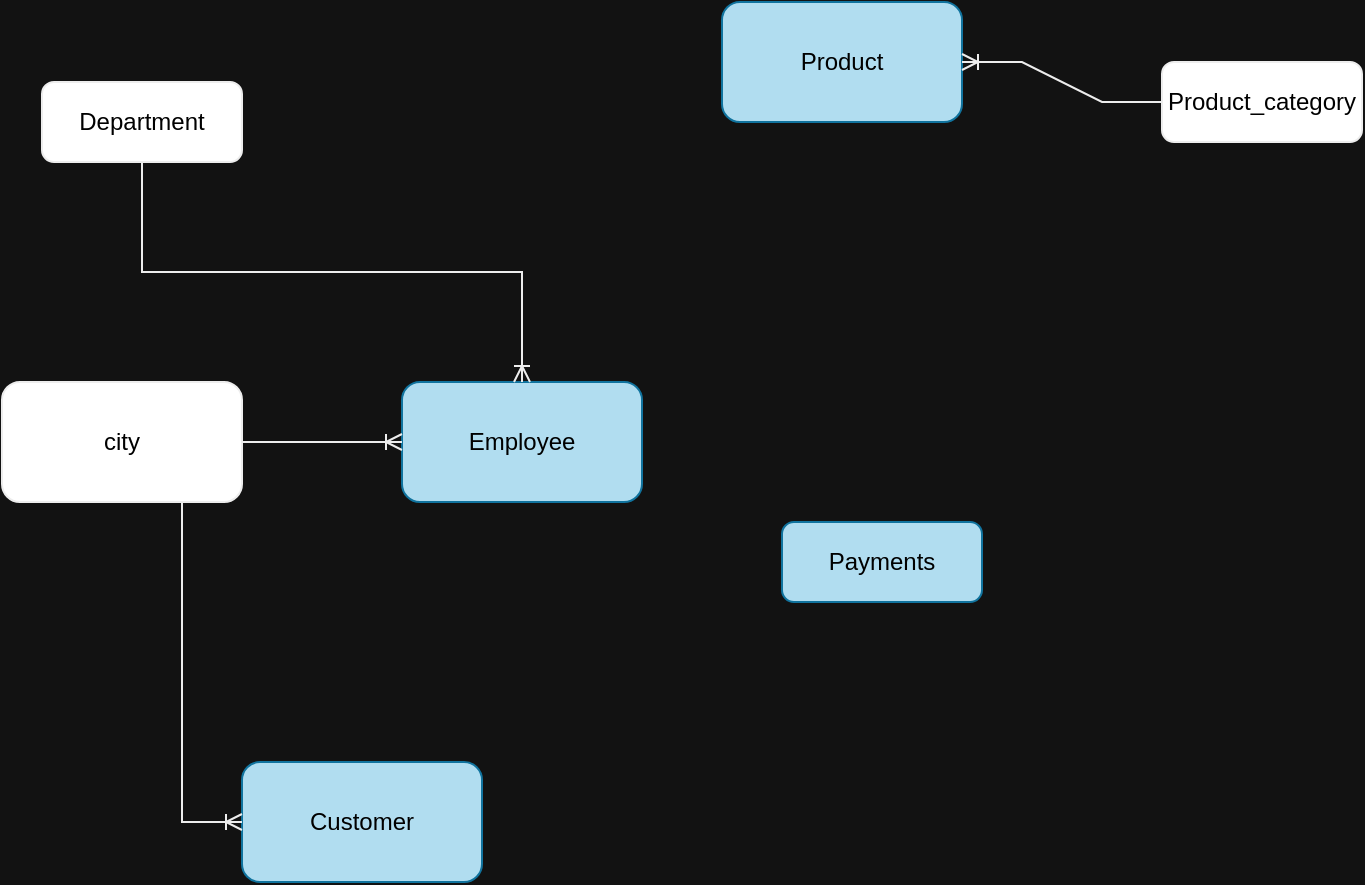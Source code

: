 <mxfile version="24.6.4" type="github">
  <diagram name="Page-1" id="J3tsaxY315ltOvU5XpqN">
    <mxGraphModel dx="1050" dy="557" grid="1" gridSize="10" guides="1" tooltips="1" connect="1" arrows="1" fold="1" page="1" pageScale="1" pageWidth="850" pageHeight="1100" background="#121212" math="0" shadow="0">
      <root>
        <mxCell id="0" />
        <mxCell id="1" parent="0" />
        <mxCell id="ojTp6sma9vRzEDrgU251-1" value="Employee" style="rounded=1;whiteSpace=wrap;html=1;glass=0;shadow=0;strokeColor=#10739e;fillColor=#b1ddf0;" vertex="1" parent="1">
          <mxGeometry x="240" y="280" width="120" height="60" as="geometry" />
        </mxCell>
        <mxCell id="ojTp6sma9vRzEDrgU251-2" value="Product" style="rounded=1;whiteSpace=wrap;html=1;glass=0;shadow=0;strokeColor=#10739e;fillColor=#b1ddf0;" vertex="1" parent="1">
          <mxGeometry x="400" y="90" width="120" height="60" as="geometry" />
        </mxCell>
        <mxCell id="ojTp6sma9vRzEDrgU251-3" value="Customer" style="rounded=1;whiteSpace=wrap;html=1;glass=0;shadow=0;strokeColor=#10739e;fillColor=#b1ddf0;" vertex="1" parent="1">
          <mxGeometry x="160" y="470" width="120" height="60" as="geometry" />
        </mxCell>
        <mxCell id="ojTp6sma9vRzEDrgU251-4" value="city" style="rounded=1;whiteSpace=wrap;html=1;glass=0;shadow=0;strokeColor=#EDEDED;" vertex="1" parent="1">
          <mxGeometry x="40" y="280" width="120" height="60" as="geometry" />
        </mxCell>
        <mxCell id="ojTp6sma9vRzEDrgU251-5" value="" style="edgeStyle=entityRelationEdgeStyle;fontSize=12;html=1;endArrow=ERoneToMany;rounded=0;exitX=1;exitY=0.5;exitDx=0;exitDy=0;strokeColor=#EDEDED;" edge="1" parent="1" source="ojTp6sma9vRzEDrgU251-4" target="ojTp6sma9vRzEDrgU251-1">
          <mxGeometry width="100" height="100" relative="1" as="geometry">
            <mxPoint x="370" y="380" as="sourcePoint" />
            <mxPoint x="470" y="280" as="targetPoint" />
          </mxGeometry>
        </mxCell>
        <mxCell id="ojTp6sma9vRzEDrgU251-7" value="" style="edgeStyle=entityRelationEdgeStyle;fontSize=12;html=1;endArrow=ERoneToMany;rounded=0;strokeColor=#EDEDED;align=center;verticalAlign=middle;fontFamily=Helvetica;fontColor=default;labelBackgroundColor=default;exitX=0.5;exitY=1;exitDx=0;exitDy=0;entryX=0;entryY=0.5;entryDx=0;entryDy=0;" edge="1" parent="1" source="ojTp6sma9vRzEDrgU251-4" target="ojTp6sma9vRzEDrgU251-3">
          <mxGeometry width="100" height="100" relative="1" as="geometry">
            <mxPoint x="370" y="380" as="sourcePoint" />
            <mxPoint x="470" y="280" as="targetPoint" />
          </mxGeometry>
        </mxCell>
        <mxCell id="ojTp6sma9vRzEDrgU251-9" value="Product_category" style="whiteSpace=wrap;html=1;align=center;rounded=1;shadow=0;glass=0;strokeColor=#EDEDED;verticalAlign=middle;fontFamily=Helvetica;fontSize=12;fontColor=default;fillColor=default;" vertex="1" parent="1">
          <mxGeometry x="620" y="120" width="100" height="40" as="geometry" />
        </mxCell>
        <mxCell id="ojTp6sma9vRzEDrgU251-11" value="" style="edgeStyle=entityRelationEdgeStyle;fontSize=12;html=1;endArrow=ERoneToMany;rounded=0;strokeColor=#EDEDED;align=center;verticalAlign=middle;fontFamily=Helvetica;fontColor=default;labelBackgroundColor=default;exitX=0;exitY=0.5;exitDx=0;exitDy=0;entryX=1;entryY=0.5;entryDx=0;entryDy=0;" edge="1" parent="1" source="ojTp6sma9vRzEDrgU251-9" target="ojTp6sma9vRzEDrgU251-2">
          <mxGeometry width="100" height="100" relative="1" as="geometry">
            <mxPoint x="430" y="370" as="sourcePoint" />
            <mxPoint x="530" y="270" as="targetPoint" />
          </mxGeometry>
        </mxCell>
        <mxCell id="ojTp6sma9vRzEDrgU251-12" value="Payments" style="whiteSpace=wrap;html=1;align=center;rounded=1;shadow=0;glass=0;strokeColor=#10739e;verticalAlign=middle;fontFamily=Helvetica;fontSize=12;fillColor=#b1ddf0;" vertex="1" parent="1">
          <mxGeometry x="430" y="350" width="100" height="40" as="geometry" />
        </mxCell>
        <mxCell id="ojTp6sma9vRzEDrgU251-15" value="Department" style="whiteSpace=wrap;html=1;align=center;rounded=1;shadow=0;glass=0;strokeColor=#EDEDED;verticalAlign=middle;fontFamily=Helvetica;fontSize=12;fontColor=default;fillColor=default;" vertex="1" parent="1">
          <mxGeometry x="60" y="130" width="100" height="40" as="geometry" />
        </mxCell>
        <mxCell id="ojTp6sma9vRzEDrgU251-25" value="" style="edgeStyle=elbowEdgeStyle;fontSize=12;html=1;endArrow=ERoneToMany;rounded=0;strokeColor=#EDEDED;align=center;verticalAlign=middle;fontFamily=Helvetica;fontColor=default;labelBackgroundColor=default;elbow=vertical;exitX=0.5;exitY=1;exitDx=0;exitDy=0;entryX=0.5;entryY=0;entryDx=0;entryDy=0;" edge="1" parent="1" source="ojTp6sma9vRzEDrgU251-15" target="ojTp6sma9vRzEDrgU251-1">
          <mxGeometry width="100" height="100" relative="1" as="geometry">
            <mxPoint x="360" y="340" as="sourcePoint" />
            <mxPoint x="610" y="250" as="targetPoint" />
          </mxGeometry>
        </mxCell>
      </root>
    </mxGraphModel>
  </diagram>
</mxfile>
